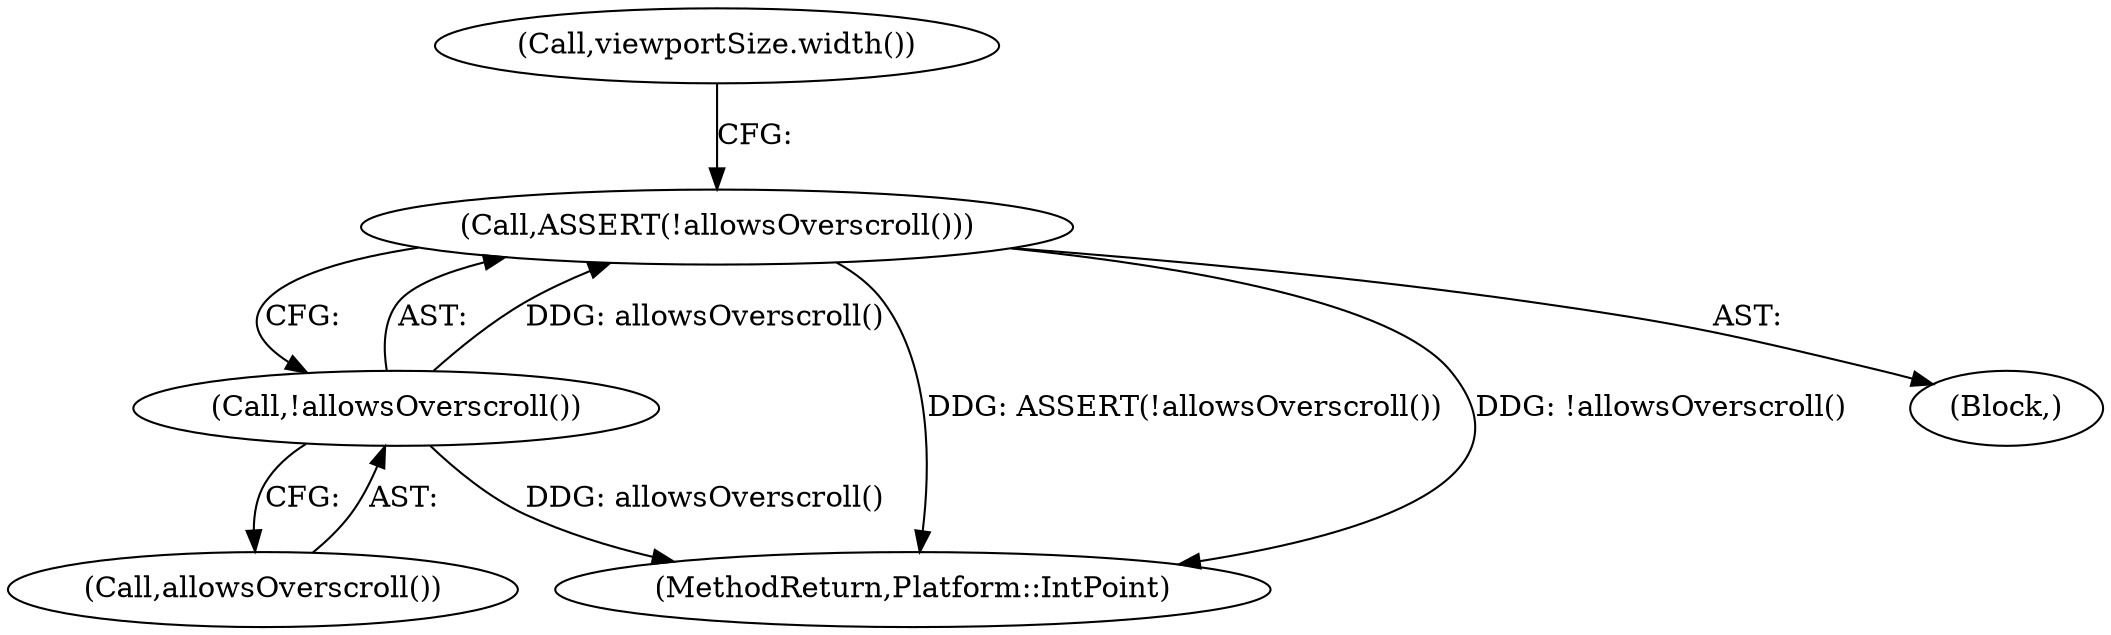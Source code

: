 digraph "1_Chrome_3057be01bcbbd1d0938afb489e18f2ca6d9b8229_1@del" {
"1000104" [label="(Call,ASSERT(!allowsOverscroll()))"];
"1000105" [label="(Call,!allowsOverscroll())"];
"1000105" [label="(Call,!allowsOverscroll())"];
"1000111" [label="(Call,viewportSize.width())"];
"1000117" [label="(MethodReturn,Platform::IntPoint)"];
"1000106" [label="(Call,allowsOverscroll())"];
"1000103" [label="(Block,)"];
"1000104" [label="(Call,ASSERT(!allowsOverscroll()))"];
"1000104" -> "1000103"  [label="AST: "];
"1000104" -> "1000105"  [label="CFG: "];
"1000105" -> "1000104"  [label="AST: "];
"1000111" -> "1000104"  [label="CFG: "];
"1000104" -> "1000117"  [label="DDG: ASSERT(!allowsOverscroll())"];
"1000104" -> "1000117"  [label="DDG: !allowsOverscroll()"];
"1000105" -> "1000104"  [label="DDG: allowsOverscroll()"];
"1000105" -> "1000106"  [label="CFG: "];
"1000106" -> "1000105"  [label="AST: "];
"1000105" -> "1000117"  [label="DDG: allowsOverscroll()"];
}
